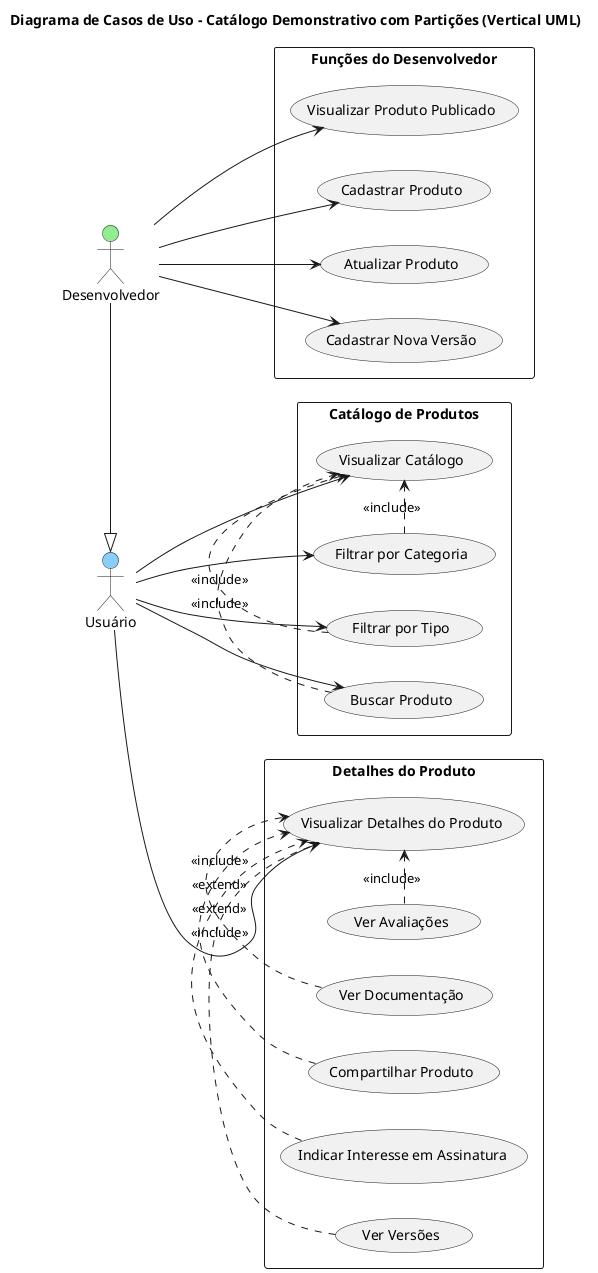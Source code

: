 @startuml Catalogo
title Diagrama de Casos de Uso - Catálogo Demonstrativo com Partições (Vertical UML)

left to right direction

actor "Usuário" as Usuario #LightSkyBlue
actor "Desenvolvedor" as Dev #LightGreen
Dev -|> Usuario

' Bloco: Catálogo
rectangle "Catálogo de Produtos" {
  usecase VC as "Visualizar Catálogo"
  usecase BP as "Buscar Produto"
  usecase FC as "Filtrar por Categoria"
  usecase FT as "Filtrar por Tipo"
}

' Bloco: Detalhes do Produto
rectangle "Detalhes do Produto" {
  usecase VDP as "Visualizar Detalhes do Produto"
  usecase VV as "Ver Versões"
  usecase VA as "Ver Avaliações"
  usecase DOC as "Ver Documentação"
  usecase CP as "Compartilhar Produto"
  usecase ASS as "Indicar Interesse em Assinatura"
}

' Bloco: Ações do Desenvolvedor
rectangle "Funções do Desenvolvedor" {
  usecase CAD as "Cadastrar Produto"
  usecase ATU as "Atualizar Produto"
  usecase VER as "Cadastrar Nova Versão"
  usecase VPUB as "Visualizar Produto Publicado"
}

' Conexões do Usuário
Usuario --> VC
Usuario --> BP
Usuario --> FC
Usuario --> FT
Usuario --> VDP

' include: navegação
BP .> VC : <<include>>
FC .> VC : <<include>>
FT .> VC : <<include>>

' include: detalhes internos
VV .> VDP : <<include>>
VA .> VDP : <<include>>
DOC .> VDP : <<include>>

' extend: ações opcionais
CP .> VDP : <<extend>>
ASS .> VDP : <<extend>>

' Conexões do Desenvolvedor
Dev --> CAD
Dev --> ATU
Dev --> VER
Dev --> VPUB

@enduml
